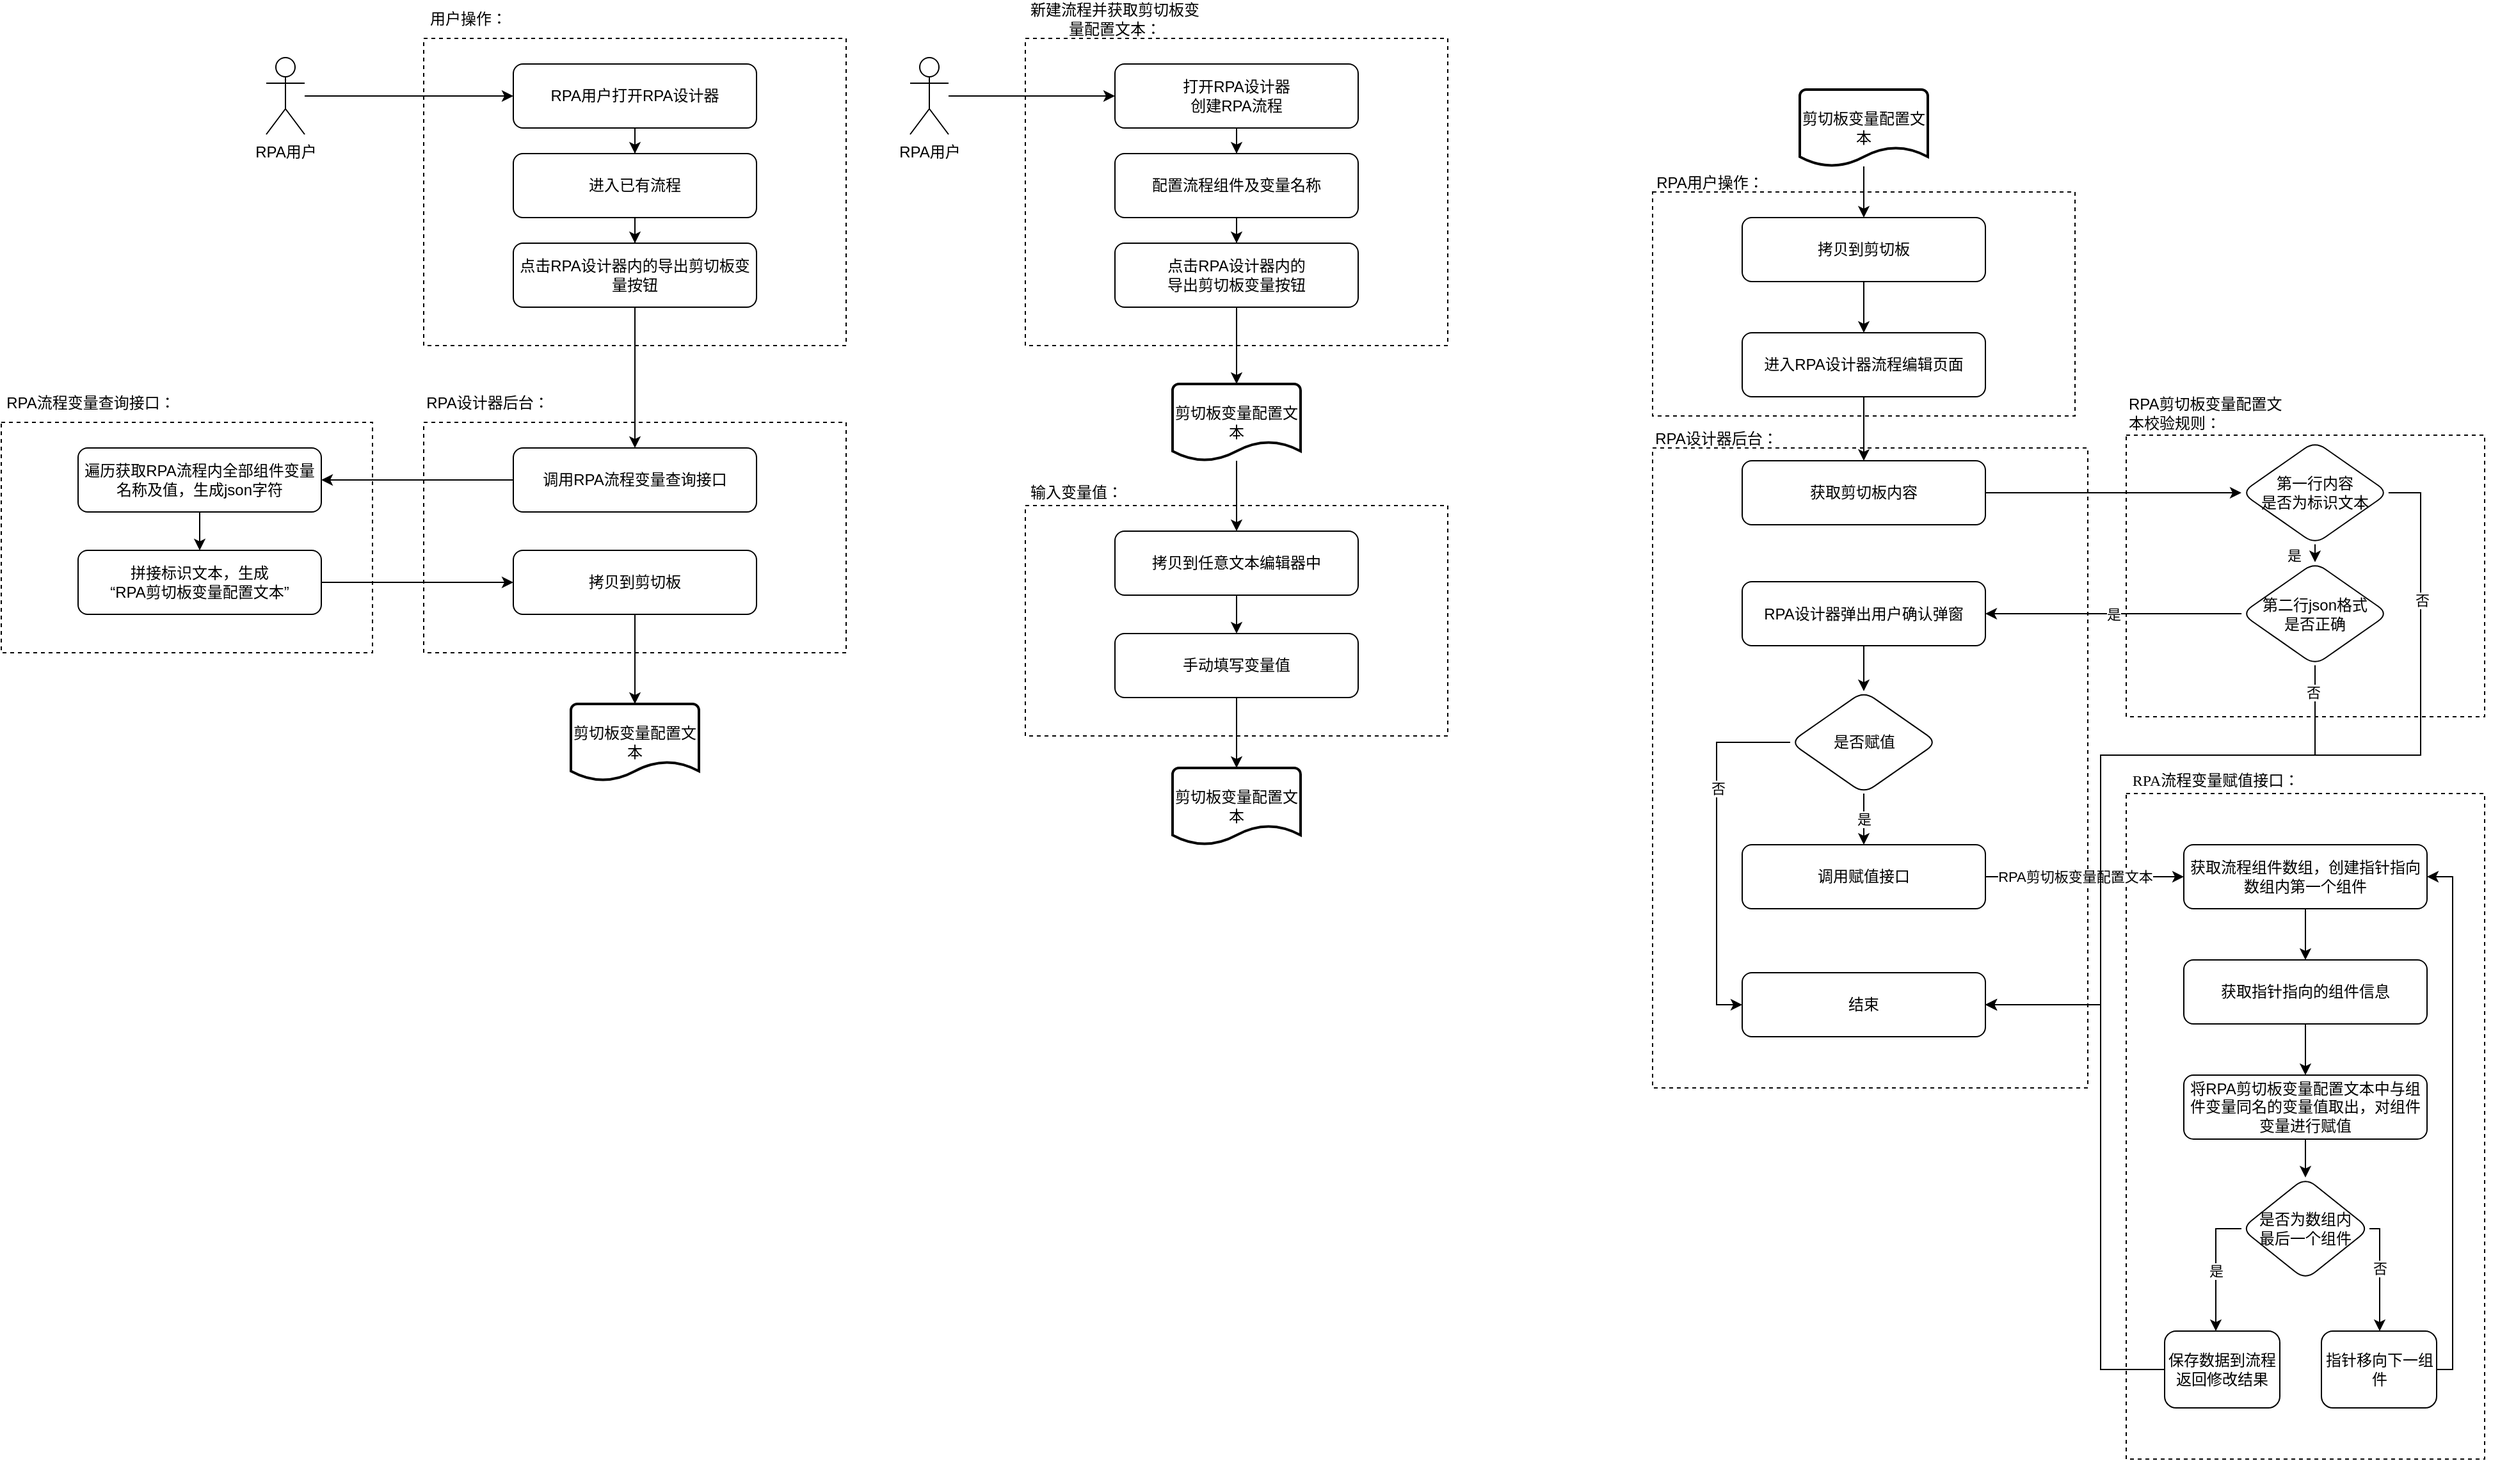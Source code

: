 <mxfile version="21.3.4" type="github">
  <diagram name="第 1 页" id="B1s3Wj2U2IvD3xmOGOZ_">
    <mxGraphModel dx="1442" dy="381" grid="1" gridSize="10" guides="1" tooltips="1" connect="1" arrows="1" fold="1" page="1" pageScale="1" pageWidth="827" pageHeight="1169" math="0" shadow="0">
      <root>
        <mxCell id="0" />
        <mxCell id="1" parent="0" />
        <mxCell id="wn3wKmGaCTvvwAtMVoMg-156" value="" style="group" vertex="1" connectable="0" parent="1">
          <mxGeometry x="1040" y="420" width="280" height="250" as="geometry" />
        </mxCell>
        <mxCell id="wn3wKmGaCTvvwAtMVoMg-61" value="" style="rounded=0;whiteSpace=wrap;html=1;dashed=1;" vertex="1" parent="wn3wKmGaCTvvwAtMVoMg-156">
          <mxGeometry y="30" width="280" height="220" as="geometry" />
        </mxCell>
        <mxCell id="wn3wKmGaCTvvwAtMVoMg-63" value="RPA剪切板变量配置文本校验规则：" style="text;html=1;strokeColor=none;fillColor=none;align=left;verticalAlign=middle;whiteSpace=wrap;rounded=0;rotation=0;horizontal=1;" vertex="1" parent="wn3wKmGaCTvvwAtMVoMg-156">
          <mxGeometry width="130" height="25" as="geometry" />
        </mxCell>
        <mxCell id="wn3wKmGaCTvvwAtMVoMg-64" value="第二行json格式&lt;br&gt;是否正确" style="rhombus;whiteSpace=wrap;html=1;rounded=1;" vertex="1" parent="wn3wKmGaCTvvwAtMVoMg-156">
          <mxGeometry x="90" y="129.25" width="115" height="80.5" as="geometry" />
        </mxCell>
        <mxCell id="wn3wKmGaCTvvwAtMVoMg-152" style="edgeStyle=orthogonalEdgeStyle;rounded=0;orthogonalLoop=1;jettySize=auto;html=1;" edge="1" parent="wn3wKmGaCTvvwAtMVoMg-156" source="wn3wKmGaCTvvwAtMVoMg-150" target="wn3wKmGaCTvvwAtMVoMg-64">
          <mxGeometry relative="1" as="geometry">
            <Array as="points">
              <mxPoint x="147" y="130" />
              <mxPoint x="147" y="130" />
            </Array>
          </mxGeometry>
        </mxCell>
        <mxCell id="wn3wKmGaCTvvwAtMVoMg-153" value="是" style="edgeLabel;html=1;align=center;verticalAlign=middle;resizable=0;points=[];" vertex="1" connectable="0" parent="wn3wKmGaCTvvwAtMVoMg-152">
          <mxGeometry x="0.188" relative="1" as="geometry">
            <mxPoint x="-17" as="offset" />
          </mxGeometry>
        </mxCell>
        <mxCell id="wn3wKmGaCTvvwAtMVoMg-150" value="第一行内容&lt;br&gt;是否为标识文本" style="rhombus;whiteSpace=wrap;html=1;rounded=1;" vertex="1" parent="wn3wKmGaCTvvwAtMVoMg-156">
          <mxGeometry x="90" y="34.75" width="115" height="80.5" as="geometry" />
        </mxCell>
        <mxCell id="wn3wKmGaCTvvwAtMVoMg-149" value="" style="group" vertex="1" connectable="0" parent="1">
          <mxGeometry x="-620" y="410" width="290" height="210" as="geometry" />
        </mxCell>
        <mxCell id="wn3wKmGaCTvvwAtMVoMg-128" value="" style="rounded=0;whiteSpace=wrap;html=1;dashed=1;" vertex="1" parent="wn3wKmGaCTvvwAtMVoMg-149">
          <mxGeometry y="30" width="290" height="180" as="geometry" />
        </mxCell>
        <mxCell id="wn3wKmGaCTvvwAtMVoMg-129" value="RPA流程变量查询接口：" style="text;html=1;strokeColor=none;fillColor=none;align=center;verticalAlign=middle;whiteSpace=wrap;rounded=0;rotation=0;horizontal=1;" vertex="1" parent="wn3wKmGaCTvvwAtMVoMg-149">
          <mxGeometry width="140" height="30" as="geometry" />
        </mxCell>
        <mxCell id="wn3wKmGaCTvvwAtMVoMg-130" value="遍历获取RPA流程内全部组件变量名称及值，生成json字符" style="rounded=1;whiteSpace=wrap;html=1;" vertex="1" parent="wn3wKmGaCTvvwAtMVoMg-149">
          <mxGeometry x="60" y="50" width="190" height="50" as="geometry" />
        </mxCell>
        <mxCell id="wn3wKmGaCTvvwAtMVoMg-133" value="拼接标识文本，生成&lt;br style=&quot;border-color: var(--border-color);&quot;&gt;“RPA剪切板变量配置文本”" style="rounded=1;whiteSpace=wrap;html=1;" vertex="1" parent="wn3wKmGaCTvvwAtMVoMg-149">
          <mxGeometry x="60" y="130" width="190" height="50" as="geometry" />
        </mxCell>
        <mxCell id="wn3wKmGaCTvvwAtMVoMg-134" style="edgeStyle=orthogonalEdgeStyle;rounded=0;orthogonalLoop=1;jettySize=auto;html=1;" edge="1" parent="wn3wKmGaCTvvwAtMVoMg-149" source="wn3wKmGaCTvvwAtMVoMg-130" target="wn3wKmGaCTvvwAtMVoMg-133">
          <mxGeometry relative="1" as="geometry" />
        </mxCell>
        <mxCell id="wn3wKmGaCTvvwAtMVoMg-115" value="" style="group" vertex="1" connectable="0" parent="1">
          <mxGeometry x="-290" y="110" width="330" height="270" as="geometry" />
        </mxCell>
        <mxCell id="wn3wKmGaCTvvwAtMVoMg-116" value="" style="rounded=0;whiteSpace=wrap;html=1;dashed=1;" vertex="1" parent="wn3wKmGaCTvvwAtMVoMg-115">
          <mxGeometry y="30" width="330" height="240" as="geometry" />
        </mxCell>
        <mxCell id="wn3wKmGaCTvvwAtMVoMg-117" value="用户操作：" style="text;html=1;strokeColor=none;fillColor=none;align=center;verticalAlign=middle;whiteSpace=wrap;rounded=0;rotation=0;horizontal=1;" vertex="1" parent="wn3wKmGaCTvvwAtMVoMg-115">
          <mxGeometry width="70" height="30" as="geometry" />
        </mxCell>
        <mxCell id="wn3wKmGaCTvvwAtMVoMg-118" value="RPA用户打开RPA设计器" style="rounded=1;whiteSpace=wrap;html=1;" vertex="1" parent="wn3wKmGaCTvvwAtMVoMg-115">
          <mxGeometry x="70" y="50" width="190" height="50" as="geometry" />
        </mxCell>
        <mxCell id="wn3wKmGaCTvvwAtMVoMg-119" value="点击RPA设计器内的导出剪切板变量按钮" style="rounded=1;whiteSpace=wrap;html=1;" vertex="1" parent="wn3wKmGaCTvvwAtMVoMg-115">
          <mxGeometry x="70" y="190" width="190" height="50" as="geometry" />
        </mxCell>
        <mxCell id="wn3wKmGaCTvvwAtMVoMg-120" style="edgeStyle=orthogonalEdgeStyle;rounded=0;orthogonalLoop=1;jettySize=auto;html=1;" edge="1" parent="wn3wKmGaCTvvwAtMVoMg-115" source="wn3wKmGaCTvvwAtMVoMg-121" target="wn3wKmGaCTvvwAtMVoMg-119">
          <mxGeometry relative="1" as="geometry" />
        </mxCell>
        <mxCell id="wn3wKmGaCTvvwAtMVoMg-121" value="进入已有流程" style="rounded=1;whiteSpace=wrap;html=1;" vertex="1" parent="wn3wKmGaCTvvwAtMVoMg-115">
          <mxGeometry x="70" y="120" width="190" height="50" as="geometry" />
        </mxCell>
        <mxCell id="wn3wKmGaCTvvwAtMVoMg-122" style="edgeStyle=orthogonalEdgeStyle;rounded=0;orthogonalLoop=1;jettySize=auto;html=1;" edge="1" parent="wn3wKmGaCTvvwAtMVoMg-115" source="wn3wKmGaCTvvwAtMVoMg-118" target="wn3wKmGaCTvvwAtMVoMg-121">
          <mxGeometry relative="1" as="geometry" />
        </mxCell>
        <mxCell id="wn3wKmGaCTvvwAtMVoMg-109" value="" style="group" vertex="1" connectable="0" parent="1">
          <mxGeometry x="1040" y="710" width="291" height="540" as="geometry" />
        </mxCell>
        <mxCell id="wn3wKmGaCTvvwAtMVoMg-80" value="" style="rounded=0;whiteSpace=wrap;html=1;dashed=1;rotation=0;" vertex="1" parent="wn3wKmGaCTvvwAtMVoMg-109">
          <mxGeometry y="20" width="280" height="520" as="geometry">
            <mxPoint x="11" as="offset" />
          </mxGeometry>
        </mxCell>
        <mxCell id="wn3wKmGaCTvvwAtMVoMg-83" value="&lt;p style=&quot;margin: 0pt 0pt 0.0pt; text-align: start; font-size: 12px;&quot; class=&quot;MsoNormal&quot;&gt;&lt;font face=&quot;Times New Roman&quot; style=&quot;font-size: 12px;&quot;&gt;RPA流程变量赋值接口：&lt;/font&gt;&lt;br style=&quot;font-size: 12px;&quot;&gt;&lt;/p&gt;" style="text;html=1;strokeColor=none;fillColor=none;align=center;verticalAlign=middle;whiteSpace=wrap;rounded=0;fontSize=12;" vertex="1" parent="wn3wKmGaCTvvwAtMVoMg-109">
          <mxGeometry width="140" height="20" as="geometry" />
        </mxCell>
        <mxCell id="wn3wKmGaCTvvwAtMVoMg-92" value="是否为数组内&lt;br&gt;最后一个组件" style="rhombus;whiteSpace=wrap;html=1;rounded=1;" vertex="1" parent="wn3wKmGaCTvvwAtMVoMg-109">
          <mxGeometry x="90" y="320" width="100" height="80" as="geometry" />
        </mxCell>
        <mxCell id="wn3wKmGaCTvvwAtMVoMg-94" value="指针移向下一组件" style="rounded=1;whiteSpace=wrap;html=1;" vertex="1" parent="wn3wKmGaCTvvwAtMVoMg-109">
          <mxGeometry x="152.5" y="440" width="90" height="60" as="geometry" />
        </mxCell>
        <mxCell id="wn3wKmGaCTvvwAtMVoMg-107" style="edgeStyle=orthogonalEdgeStyle;rounded=0;orthogonalLoop=1;jettySize=auto;html=1;" edge="1" parent="wn3wKmGaCTvvwAtMVoMg-109" source="wn3wKmGaCTvvwAtMVoMg-92" target="wn3wKmGaCTvvwAtMVoMg-94">
          <mxGeometry relative="1" as="geometry">
            <Array as="points">
              <mxPoint x="198" y="360" />
            </Array>
          </mxGeometry>
        </mxCell>
        <mxCell id="wn3wKmGaCTvvwAtMVoMg-108" value="否" style="edgeLabel;html=1;align=center;verticalAlign=middle;resizable=0;points=[];" vertex="1" connectable="0" parent="wn3wKmGaCTvvwAtMVoMg-107">
          <mxGeometry x="-0.119" relative="1" as="geometry">
            <mxPoint as="offset" />
          </mxGeometry>
        </mxCell>
        <mxCell id="wn3wKmGaCTvvwAtMVoMg-95" value="保存数据到流程&lt;br&gt;返回修改结果" style="rounded=1;whiteSpace=wrap;html=1;" vertex="1" parent="wn3wKmGaCTvvwAtMVoMg-109">
          <mxGeometry x="30" y="440" width="90" height="60" as="geometry" />
        </mxCell>
        <mxCell id="wn3wKmGaCTvvwAtMVoMg-88" value="" style="edgeStyle=orthogonalEdgeStyle;rounded=0;orthogonalLoop=1;jettySize=auto;html=1;exitX=0;exitY=0.5;exitDx=0;exitDy=0;" edge="1" parent="wn3wKmGaCTvvwAtMVoMg-109" source="wn3wKmGaCTvvwAtMVoMg-92" target="wn3wKmGaCTvvwAtMVoMg-95">
          <mxGeometry relative="1" as="geometry">
            <Array as="points">
              <mxPoint x="70" y="360" />
            </Array>
          </mxGeometry>
        </mxCell>
        <mxCell id="wn3wKmGaCTvvwAtMVoMg-89" value="是" style="edgeLabel;html=1;align=center;verticalAlign=middle;resizable=0;points=[];" vertex="1" connectable="0" parent="wn3wKmGaCTvvwAtMVoMg-88">
          <mxGeometry x="0.063" relative="1" as="geometry">
            <mxPoint as="offset" />
          </mxGeometry>
        </mxCell>
        <mxCell id="wn3wKmGaCTvvwAtMVoMg-100" value="获取流程组件数组，创建指针指向数组内第一个组件" style="rounded=1;whiteSpace=wrap;html=1;" vertex="1" parent="wn3wKmGaCTvvwAtMVoMg-109">
          <mxGeometry x="45" y="60" width="190" height="50" as="geometry" />
        </mxCell>
        <mxCell id="wn3wKmGaCTvvwAtMVoMg-106" style="edgeStyle=orthogonalEdgeStyle;rounded=0;orthogonalLoop=1;jettySize=auto;html=1;entryX=1;entryY=0.5;entryDx=0;entryDy=0;" edge="1" parent="wn3wKmGaCTvvwAtMVoMg-109" source="wn3wKmGaCTvvwAtMVoMg-94" target="wn3wKmGaCTvvwAtMVoMg-100">
          <mxGeometry relative="1" as="geometry">
            <Array as="points">
              <mxPoint x="255" y="470" />
              <mxPoint x="255" y="85" />
            </Array>
          </mxGeometry>
        </mxCell>
        <mxCell id="wn3wKmGaCTvvwAtMVoMg-101" value="获取指针指向的组件信息" style="rounded=1;whiteSpace=wrap;html=1;" vertex="1" parent="wn3wKmGaCTvvwAtMVoMg-109">
          <mxGeometry x="45" y="150" width="190" height="50" as="geometry" />
        </mxCell>
        <mxCell id="wn3wKmGaCTvvwAtMVoMg-103" value="" style="edgeStyle=orthogonalEdgeStyle;rounded=0;orthogonalLoop=1;jettySize=auto;html=1;" edge="1" parent="wn3wKmGaCTvvwAtMVoMg-109" source="wn3wKmGaCTvvwAtMVoMg-100" target="wn3wKmGaCTvvwAtMVoMg-101">
          <mxGeometry relative="1" as="geometry" />
        </mxCell>
        <mxCell id="wn3wKmGaCTvvwAtMVoMg-105" value="" style="edgeStyle=orthogonalEdgeStyle;rounded=0;orthogonalLoop=1;jettySize=auto;html=1;" edge="1" parent="wn3wKmGaCTvvwAtMVoMg-109" source="wn3wKmGaCTvvwAtMVoMg-102" target="wn3wKmGaCTvvwAtMVoMg-92">
          <mxGeometry relative="1" as="geometry" />
        </mxCell>
        <mxCell id="wn3wKmGaCTvvwAtMVoMg-102" value="将RPA剪切板变量配置文本中与组件变量同名的变量值取出，对组件变量进行赋值" style="rounded=1;whiteSpace=wrap;html=1;" vertex="1" parent="wn3wKmGaCTvvwAtMVoMg-109">
          <mxGeometry x="45" y="240" width="190" height="50" as="geometry" />
        </mxCell>
        <mxCell id="wn3wKmGaCTvvwAtMVoMg-104" value="" style="edgeStyle=orthogonalEdgeStyle;rounded=0;orthogonalLoop=1;jettySize=auto;html=1;" edge="1" parent="wn3wKmGaCTvvwAtMVoMg-109" source="wn3wKmGaCTvvwAtMVoMg-101" target="wn3wKmGaCTvvwAtMVoMg-102">
          <mxGeometry relative="1" as="geometry" />
        </mxCell>
        <mxCell id="wn3wKmGaCTvvwAtMVoMg-58" value="" style="rounded=0;whiteSpace=wrap;html=1;dashed=1;" vertex="1" parent="1">
          <mxGeometry x="670" y="260" width="330" height="175" as="geometry" />
        </mxCell>
        <mxCell id="wn3wKmGaCTvvwAtMVoMg-39" value="" style="group" vertex="1" connectable="0" parent="1">
          <mxGeometry x="180" y="485" width="330" height="200" as="geometry" />
        </mxCell>
        <mxCell id="wn3wKmGaCTvvwAtMVoMg-35" value="" style="group" vertex="1" connectable="0" parent="wn3wKmGaCTvvwAtMVoMg-39">
          <mxGeometry y="20" width="330" height="180" as="geometry" />
        </mxCell>
        <mxCell id="wn3wKmGaCTvvwAtMVoMg-25" value="" style="rounded=0;whiteSpace=wrap;html=1;dashed=1;" vertex="1" parent="wn3wKmGaCTvvwAtMVoMg-35">
          <mxGeometry width="330" height="180" as="geometry" />
        </mxCell>
        <mxCell id="wn3wKmGaCTvvwAtMVoMg-27" value="拷贝到任意文本编辑器中" style="rounded=1;whiteSpace=wrap;html=1;" vertex="1" parent="wn3wKmGaCTvvwAtMVoMg-35">
          <mxGeometry x="70" y="20" width="190" height="50" as="geometry" />
        </mxCell>
        <mxCell id="wn3wKmGaCTvvwAtMVoMg-30" value="手动填写变量值" style="rounded=1;whiteSpace=wrap;html=1;" vertex="1" parent="wn3wKmGaCTvvwAtMVoMg-35">
          <mxGeometry x="70" y="100" width="190" height="50" as="geometry" />
        </mxCell>
        <mxCell id="wn3wKmGaCTvvwAtMVoMg-31" style="edgeStyle=orthogonalEdgeStyle;rounded=0;orthogonalLoop=1;jettySize=auto;html=1;" edge="1" parent="wn3wKmGaCTvvwAtMVoMg-35" source="wn3wKmGaCTvvwAtMVoMg-27" target="wn3wKmGaCTvvwAtMVoMg-30">
          <mxGeometry relative="1" as="geometry" />
        </mxCell>
        <mxCell id="wn3wKmGaCTvvwAtMVoMg-26" value="输入变量值：" style="text;html=1;strokeColor=none;fillColor=none;align=center;verticalAlign=middle;whiteSpace=wrap;rounded=0;rotation=0;horizontal=1;" vertex="1" parent="wn3wKmGaCTvvwAtMVoMg-39">
          <mxGeometry width="80" height="20" as="geometry" />
        </mxCell>
        <mxCell id="wn3wKmGaCTvvwAtMVoMg-18" value="" style="group" vertex="1" connectable="0" parent="1">
          <mxGeometry x="180" y="110" width="330" height="270" as="geometry" />
        </mxCell>
        <mxCell id="wn3wKmGaCTvvwAtMVoMg-15" value="" style="rounded=0;whiteSpace=wrap;html=1;dashed=1;" vertex="1" parent="wn3wKmGaCTvvwAtMVoMg-18">
          <mxGeometry y="30" width="330" height="240" as="geometry" />
        </mxCell>
        <mxCell id="wn3wKmGaCTvvwAtMVoMg-5" value="新建流程并获取剪切板变量配置文本：" style="text;html=1;strokeColor=none;fillColor=none;align=center;verticalAlign=middle;whiteSpace=wrap;rounded=0;rotation=0;horizontal=1;" vertex="1" parent="wn3wKmGaCTvvwAtMVoMg-18">
          <mxGeometry width="140" height="30" as="geometry" />
        </mxCell>
        <mxCell id="wn3wKmGaCTvvwAtMVoMg-3" value="打开RPA设计器&lt;br&gt;创建RPA流程" style="rounded=1;whiteSpace=wrap;html=1;" vertex="1" parent="wn3wKmGaCTvvwAtMVoMg-18">
          <mxGeometry x="70" y="50" width="190" height="50" as="geometry" />
        </mxCell>
        <mxCell id="wn3wKmGaCTvvwAtMVoMg-13" value="点击RPA设计器内的&lt;br&gt;导出剪切板变量按钮" style="rounded=1;whiteSpace=wrap;html=1;" vertex="1" parent="wn3wKmGaCTvvwAtMVoMg-18">
          <mxGeometry x="70" y="190" width="190" height="50" as="geometry" />
        </mxCell>
        <mxCell id="wn3wKmGaCTvvwAtMVoMg-22" style="edgeStyle=orthogonalEdgeStyle;rounded=0;orthogonalLoop=1;jettySize=auto;html=1;" edge="1" parent="wn3wKmGaCTvvwAtMVoMg-18" source="wn3wKmGaCTvvwAtMVoMg-12" target="wn3wKmGaCTvvwAtMVoMg-13">
          <mxGeometry relative="1" as="geometry" />
        </mxCell>
        <mxCell id="wn3wKmGaCTvvwAtMVoMg-12" value="配置流程组件及变量名称" style="rounded=1;whiteSpace=wrap;html=1;" vertex="1" parent="wn3wKmGaCTvvwAtMVoMg-18">
          <mxGeometry x="70" y="120" width="190" height="50" as="geometry" />
        </mxCell>
        <mxCell id="wn3wKmGaCTvvwAtMVoMg-21" style="edgeStyle=orthogonalEdgeStyle;rounded=0;orthogonalLoop=1;jettySize=auto;html=1;" edge="1" parent="wn3wKmGaCTvvwAtMVoMg-18" source="wn3wKmGaCTvvwAtMVoMg-3" target="wn3wKmGaCTvvwAtMVoMg-12">
          <mxGeometry relative="1" as="geometry" />
        </mxCell>
        <mxCell id="wn3wKmGaCTvvwAtMVoMg-17" value="" style="edgeStyle=orthogonalEdgeStyle;rounded=0;orthogonalLoop=1;jettySize=auto;html=1;" edge="1" parent="1" source="wn3wKmGaCTvvwAtMVoMg-9" target="wn3wKmGaCTvvwAtMVoMg-3">
          <mxGeometry relative="1" as="geometry" />
        </mxCell>
        <mxCell id="wn3wKmGaCTvvwAtMVoMg-9" value="RPA用户&lt;br&gt;" style="shape=umlActor;verticalLabelPosition=bottom;verticalAlign=top;html=1;outlineConnect=0;" vertex="1" parent="1">
          <mxGeometry x="90" y="155" width="30" height="60" as="geometry" />
        </mxCell>
        <mxCell id="wn3wKmGaCTvvwAtMVoMg-34" style="edgeStyle=orthogonalEdgeStyle;rounded=0;orthogonalLoop=1;jettySize=auto;html=1;" edge="1" parent="1" source="wn3wKmGaCTvvwAtMVoMg-14" target="wn3wKmGaCTvvwAtMVoMg-27">
          <mxGeometry relative="1" as="geometry" />
        </mxCell>
        <mxCell id="wn3wKmGaCTvvwAtMVoMg-14" value="剪切板变量配置文本" style="strokeWidth=2;html=1;shape=mxgraph.flowchart.document2;whiteSpace=wrap;size=0.25;" vertex="1" parent="1">
          <mxGeometry x="295" y="410" width="100" height="60" as="geometry" />
        </mxCell>
        <mxCell id="wn3wKmGaCTvvwAtMVoMg-23" style="edgeStyle=orthogonalEdgeStyle;rounded=0;orthogonalLoop=1;jettySize=auto;html=1;" edge="1" parent="1" source="wn3wKmGaCTvvwAtMVoMg-13" target="wn3wKmGaCTvvwAtMVoMg-14">
          <mxGeometry relative="1" as="geometry" />
        </mxCell>
        <mxCell id="wn3wKmGaCTvvwAtMVoMg-36" value="剪切板变量配置文本" style="strokeWidth=2;html=1;shape=mxgraph.flowchart.document2;whiteSpace=wrap;size=0.25;" vertex="1" parent="1">
          <mxGeometry x="295" y="710" width="100" height="60" as="geometry" />
        </mxCell>
        <mxCell id="wn3wKmGaCTvvwAtMVoMg-37" value="" style="edgeStyle=orthogonalEdgeStyle;rounded=0;orthogonalLoop=1;jettySize=auto;html=1;" edge="1" parent="1" source="wn3wKmGaCTvvwAtMVoMg-30" target="wn3wKmGaCTvvwAtMVoMg-36">
          <mxGeometry relative="1" as="geometry" />
        </mxCell>
        <mxCell id="wn3wKmGaCTvvwAtMVoMg-47" style="edgeStyle=orthogonalEdgeStyle;rounded=0;orthogonalLoop=1;jettySize=auto;html=1;" edge="1" parent="1" source="wn3wKmGaCTvvwAtMVoMg-38" target="wn3wKmGaCTvvwAtMVoMg-43">
          <mxGeometry relative="1" as="geometry" />
        </mxCell>
        <mxCell id="wn3wKmGaCTvvwAtMVoMg-38" value="剪切板变量配置文本" style="strokeWidth=2;html=1;shape=mxgraph.flowchart.document2;whiteSpace=wrap;size=0.25;" vertex="1" parent="1">
          <mxGeometry x="785" y="180" width="100" height="60" as="geometry" />
        </mxCell>
        <mxCell id="wn3wKmGaCTvvwAtMVoMg-46" value="RPA设计器后台：" style="text;html=1;strokeColor=none;fillColor=none;align=center;verticalAlign=middle;whiteSpace=wrap;rounded=0;rotation=0;horizontal=1;" vertex="1" parent="1">
          <mxGeometry x="670" y="445" width="100" height="15" as="geometry" />
        </mxCell>
        <mxCell id="wn3wKmGaCTvvwAtMVoMg-42" value="" style="rounded=0;whiteSpace=wrap;html=1;dashed=1;" vertex="1" parent="1">
          <mxGeometry x="670" y="460" width="340" height="500" as="geometry" />
        </mxCell>
        <mxCell id="wn3wKmGaCTvvwAtMVoMg-43" value="拷贝到剪切板" style="rounded=1;whiteSpace=wrap;html=1;" vertex="1" parent="1">
          <mxGeometry x="740" y="280" width="190" height="50" as="geometry" />
        </mxCell>
        <mxCell id="wn3wKmGaCTvvwAtMVoMg-44" value="进入RPA设计器流程编辑页面" style="rounded=1;whiteSpace=wrap;html=1;" vertex="1" parent="1">
          <mxGeometry x="740" y="370" width="190" height="50" as="geometry" />
        </mxCell>
        <mxCell id="wn3wKmGaCTvvwAtMVoMg-45" style="edgeStyle=orthogonalEdgeStyle;rounded=0;orthogonalLoop=1;jettySize=auto;html=1;" edge="1" parent="1" source="wn3wKmGaCTvvwAtMVoMg-43" target="wn3wKmGaCTvvwAtMVoMg-44">
          <mxGeometry relative="1" as="geometry" />
        </mxCell>
        <mxCell id="wn3wKmGaCTvvwAtMVoMg-70" style="edgeStyle=orthogonalEdgeStyle;rounded=0;orthogonalLoop=1;jettySize=auto;html=1;entryX=0;entryY=0.5;entryDx=0;entryDy=0;" edge="1" parent="1" source="wn3wKmGaCTvvwAtMVoMg-48" target="wn3wKmGaCTvvwAtMVoMg-150">
          <mxGeometry relative="1" as="geometry">
            <mxPoint x="1092.5" y="495" as="targetPoint" />
          </mxGeometry>
        </mxCell>
        <mxCell id="wn3wKmGaCTvvwAtMVoMg-48" value="获取剪切板内容" style="rounded=1;whiteSpace=wrap;html=1;" vertex="1" parent="1">
          <mxGeometry x="740" y="470" width="190" height="50" as="geometry" />
        </mxCell>
        <mxCell id="wn3wKmGaCTvvwAtMVoMg-52" style="edgeStyle=orthogonalEdgeStyle;rounded=0;orthogonalLoop=1;jettySize=auto;html=1;" edge="1" parent="1" source="wn3wKmGaCTvvwAtMVoMg-44" target="wn3wKmGaCTvvwAtMVoMg-48">
          <mxGeometry relative="1" as="geometry" />
        </mxCell>
        <mxCell id="wn3wKmGaCTvvwAtMVoMg-76" value="" style="edgeStyle=orthogonalEdgeStyle;rounded=0;orthogonalLoop=1;jettySize=auto;html=1;" edge="1" parent="1" source="wn3wKmGaCTvvwAtMVoMg-49" target="wn3wKmGaCTvvwAtMVoMg-74">
          <mxGeometry relative="1" as="geometry" />
        </mxCell>
        <mxCell id="wn3wKmGaCTvvwAtMVoMg-49" value="RPA设计器弹出用户确认弹窗" style="rounded=1;whiteSpace=wrap;html=1;" vertex="1" parent="1">
          <mxGeometry x="740" y="564.5" width="190" height="50" as="geometry" />
        </mxCell>
        <mxCell id="wn3wKmGaCTvvwAtMVoMg-97" style="edgeStyle=orthogonalEdgeStyle;rounded=0;orthogonalLoop=1;jettySize=auto;html=1;entryX=0;entryY=0.5;entryDx=0;entryDy=0;" edge="1" parent="1" source="wn3wKmGaCTvvwAtMVoMg-51" target="wn3wKmGaCTvvwAtMVoMg-100">
          <mxGeometry relative="1" as="geometry">
            <mxPoint x="1100" y="790" as="targetPoint" />
          </mxGeometry>
        </mxCell>
        <mxCell id="wn3wKmGaCTvvwAtMVoMg-113" value="RPA剪切板变量配置文本" style="edgeLabel;html=1;align=center;verticalAlign=middle;resizable=0;points=[];" vertex="1" connectable="0" parent="wn3wKmGaCTvvwAtMVoMg-97">
          <mxGeometry x="-0.204" y="-2" relative="1" as="geometry">
            <mxPoint x="8" y="-2" as="offset" />
          </mxGeometry>
        </mxCell>
        <mxCell id="wn3wKmGaCTvvwAtMVoMg-51" value="调用赋值接口" style="rounded=1;whiteSpace=wrap;html=1;" vertex="1" parent="1">
          <mxGeometry x="740" y="770" width="190" height="50" as="geometry" />
        </mxCell>
        <mxCell id="wn3wKmGaCTvvwAtMVoMg-59" value="RPA用户操作：" style="text;html=1;strokeColor=none;fillColor=none;align=center;verticalAlign=middle;whiteSpace=wrap;rounded=0;rotation=0;horizontal=1;" vertex="1" parent="1">
          <mxGeometry x="670" y="245" width="90" height="15" as="geometry" />
        </mxCell>
        <mxCell id="wn3wKmGaCTvvwAtMVoMg-66" style="edgeStyle=orthogonalEdgeStyle;rounded=0;orthogonalLoop=1;jettySize=auto;html=1;" edge="1" parent="1" source="wn3wKmGaCTvvwAtMVoMg-64" target="wn3wKmGaCTvvwAtMVoMg-49">
          <mxGeometry relative="1" as="geometry">
            <mxPoint x="1010" y="590" as="targetPoint" />
          </mxGeometry>
        </mxCell>
        <mxCell id="wn3wKmGaCTvvwAtMVoMg-67" value="是" style="edgeLabel;html=1;align=center;verticalAlign=middle;resizable=0;points=[];" vertex="1" connectable="0" parent="wn3wKmGaCTvvwAtMVoMg-66">
          <mxGeometry x="-0.371" y="3" relative="1" as="geometry">
            <mxPoint x="-37" y="-3" as="offset" />
          </mxGeometry>
        </mxCell>
        <mxCell id="wn3wKmGaCTvvwAtMVoMg-69" value="结束" style="rounded=1;whiteSpace=wrap;html=1;" vertex="1" parent="1">
          <mxGeometry x="740" y="870" width="190" height="50" as="geometry" />
        </mxCell>
        <mxCell id="wn3wKmGaCTvvwAtMVoMg-110" style="edgeStyle=orthogonalEdgeStyle;rounded=0;orthogonalLoop=1;jettySize=auto;html=1;entryX=1;entryY=0.5;entryDx=0;entryDy=0;" edge="1" parent="1" source="wn3wKmGaCTvvwAtMVoMg-64" target="wn3wKmGaCTvvwAtMVoMg-69">
          <mxGeometry relative="1" as="geometry">
            <Array as="points">
              <mxPoint x="1188" y="700" />
              <mxPoint x="1020" y="700" />
              <mxPoint x="1020" y="895" />
            </Array>
          </mxGeometry>
        </mxCell>
        <mxCell id="wn3wKmGaCTvvwAtMVoMg-111" value="否" style="edgeLabel;html=1;align=center;verticalAlign=middle;resizable=0;points=[];" vertex="1" connectable="0" parent="wn3wKmGaCTvvwAtMVoMg-110">
          <mxGeometry x="-0.929" y="2" relative="1" as="geometry">
            <mxPoint x="-4" y="2" as="offset" />
          </mxGeometry>
        </mxCell>
        <mxCell id="wn3wKmGaCTvvwAtMVoMg-77" style="edgeStyle=orthogonalEdgeStyle;rounded=0;orthogonalLoop=1;jettySize=auto;html=1;entryX=0;entryY=0.5;entryDx=0;entryDy=0;exitX=0;exitY=0.5;exitDx=0;exitDy=0;" edge="1" parent="1" source="wn3wKmGaCTvvwAtMVoMg-74" target="wn3wKmGaCTvvwAtMVoMg-69">
          <mxGeometry relative="1" as="geometry">
            <Array as="points">
              <mxPoint x="720" y="690" />
              <mxPoint x="720" y="895" />
            </Array>
          </mxGeometry>
        </mxCell>
        <mxCell id="wn3wKmGaCTvvwAtMVoMg-78" value="否" style="edgeLabel;html=1;align=center;verticalAlign=middle;resizable=0;points=[];" vertex="1" connectable="0" parent="wn3wKmGaCTvvwAtMVoMg-77">
          <mxGeometry x="-0.337" y="1" relative="1" as="geometry">
            <mxPoint as="offset" />
          </mxGeometry>
        </mxCell>
        <mxCell id="wn3wKmGaCTvvwAtMVoMg-79" value="是" style="edgeStyle=orthogonalEdgeStyle;rounded=0;orthogonalLoop=1;jettySize=auto;html=1;" edge="1" parent="1" source="wn3wKmGaCTvvwAtMVoMg-74" target="wn3wKmGaCTvvwAtMVoMg-51">
          <mxGeometry relative="1" as="geometry" />
        </mxCell>
        <mxCell id="wn3wKmGaCTvvwAtMVoMg-74" value="是否赋值" style="rhombus;whiteSpace=wrap;html=1;rounded=1;" vertex="1" parent="1">
          <mxGeometry x="777.5" y="650" width="115" height="80" as="geometry" />
        </mxCell>
        <mxCell id="wn3wKmGaCTvvwAtMVoMg-98" style="edgeStyle=orthogonalEdgeStyle;rounded=0;orthogonalLoop=1;jettySize=auto;html=1;entryX=1;entryY=0.5;entryDx=0;entryDy=0;" edge="1" parent="1" source="wn3wKmGaCTvvwAtMVoMg-95" target="wn3wKmGaCTvvwAtMVoMg-69">
          <mxGeometry relative="1" as="geometry">
            <Array as="points">
              <mxPoint x="1020" y="1180" />
              <mxPoint x="1020" y="895" />
            </Array>
          </mxGeometry>
        </mxCell>
        <mxCell id="wn3wKmGaCTvvwAtMVoMg-123" value="" style="edgeStyle=orthogonalEdgeStyle;rounded=0;orthogonalLoop=1;jettySize=auto;html=1;" edge="1" parent="1" source="wn3wKmGaCTvvwAtMVoMg-114" target="wn3wKmGaCTvvwAtMVoMg-118">
          <mxGeometry relative="1" as="geometry" />
        </mxCell>
        <mxCell id="wn3wKmGaCTvvwAtMVoMg-114" value="RPA用户&lt;br&gt;" style="shape=umlActor;verticalLabelPosition=bottom;verticalAlign=top;html=1;outlineConnect=0;" vertex="1" parent="1">
          <mxGeometry x="-413" y="155" width="30" height="60" as="geometry" />
        </mxCell>
        <mxCell id="wn3wKmGaCTvvwAtMVoMg-135" value="剪切板变量配置文本" style="strokeWidth=2;html=1;shape=mxgraph.flowchart.document2;whiteSpace=wrap;size=0.25;" vertex="1" parent="1">
          <mxGeometry x="-175" y="660" width="100" height="60" as="geometry" />
        </mxCell>
        <mxCell id="wn3wKmGaCTvvwAtMVoMg-139" value="" style="group" vertex="1" connectable="0" parent="1">
          <mxGeometry x="-290" y="410" width="330" height="210" as="geometry" />
        </mxCell>
        <mxCell id="wn3wKmGaCTvvwAtMVoMg-140" value="" style="rounded=0;whiteSpace=wrap;html=1;dashed=1;" vertex="1" parent="wn3wKmGaCTvvwAtMVoMg-139">
          <mxGeometry y="30" width="330" height="180" as="geometry" />
        </mxCell>
        <mxCell id="wn3wKmGaCTvvwAtMVoMg-141" value="RPA设计器后台：" style="text;html=1;strokeColor=none;fillColor=none;align=center;verticalAlign=middle;whiteSpace=wrap;rounded=0;rotation=0;horizontal=1;" vertex="1" parent="wn3wKmGaCTvvwAtMVoMg-139">
          <mxGeometry width="100" height="30" as="geometry" />
        </mxCell>
        <mxCell id="wn3wKmGaCTvvwAtMVoMg-142" value="调用RPA流程变量查询接口" style="rounded=1;whiteSpace=wrap;html=1;" vertex="1" parent="wn3wKmGaCTvvwAtMVoMg-139">
          <mxGeometry x="70" y="50" width="190" height="50" as="geometry" />
        </mxCell>
        <mxCell id="wn3wKmGaCTvvwAtMVoMg-143" value="拷贝到剪切板" style="rounded=1;whiteSpace=wrap;html=1;" vertex="1" parent="wn3wKmGaCTvvwAtMVoMg-139">
          <mxGeometry x="70" y="130" width="190" height="50" as="geometry" />
        </mxCell>
        <mxCell id="wn3wKmGaCTvvwAtMVoMg-145" style="edgeStyle=orthogonalEdgeStyle;rounded=0;orthogonalLoop=1;jettySize=auto;html=1;" edge="1" parent="1" source="wn3wKmGaCTvvwAtMVoMg-142" target="wn3wKmGaCTvvwAtMVoMg-130">
          <mxGeometry relative="1" as="geometry" />
        </mxCell>
        <mxCell id="wn3wKmGaCTvvwAtMVoMg-146" style="edgeStyle=orthogonalEdgeStyle;rounded=0;orthogonalLoop=1;jettySize=auto;html=1;" edge="1" parent="1" source="wn3wKmGaCTvvwAtMVoMg-133" target="wn3wKmGaCTvvwAtMVoMg-143">
          <mxGeometry relative="1" as="geometry" />
        </mxCell>
        <mxCell id="wn3wKmGaCTvvwAtMVoMg-147" style="edgeStyle=orthogonalEdgeStyle;rounded=0;orthogonalLoop=1;jettySize=auto;html=1;" edge="1" parent="1" source="wn3wKmGaCTvvwAtMVoMg-143" target="wn3wKmGaCTvvwAtMVoMg-135">
          <mxGeometry relative="1" as="geometry" />
        </mxCell>
        <mxCell id="wn3wKmGaCTvvwAtMVoMg-148" style="edgeStyle=orthogonalEdgeStyle;rounded=0;orthogonalLoop=1;jettySize=auto;html=1;" edge="1" parent="1" source="wn3wKmGaCTvvwAtMVoMg-119" target="wn3wKmGaCTvvwAtMVoMg-142">
          <mxGeometry relative="1" as="geometry" />
        </mxCell>
        <mxCell id="wn3wKmGaCTvvwAtMVoMg-154" style="edgeStyle=orthogonalEdgeStyle;rounded=0;orthogonalLoop=1;jettySize=auto;html=1;entryX=1;entryY=0.5;entryDx=0;entryDy=0;" edge="1" parent="1" source="wn3wKmGaCTvvwAtMVoMg-150" target="wn3wKmGaCTvvwAtMVoMg-69">
          <mxGeometry relative="1" as="geometry">
            <mxPoint x="1200" y="700" as="targetPoint" />
            <Array as="points">
              <mxPoint x="1270" y="495" />
              <mxPoint x="1270" y="700" />
              <mxPoint x="1020" y="700" />
              <mxPoint x="1020" y="895" />
            </Array>
          </mxGeometry>
        </mxCell>
        <mxCell id="wn3wKmGaCTvvwAtMVoMg-155" value="否" style="edgeLabel;html=1;align=center;verticalAlign=middle;resizable=0;points=[];" vertex="1" connectable="0" parent="wn3wKmGaCTvvwAtMVoMg-154">
          <mxGeometry x="-0.717" y="1" relative="1" as="geometry">
            <mxPoint as="offset" />
          </mxGeometry>
        </mxCell>
      </root>
    </mxGraphModel>
  </diagram>
</mxfile>
